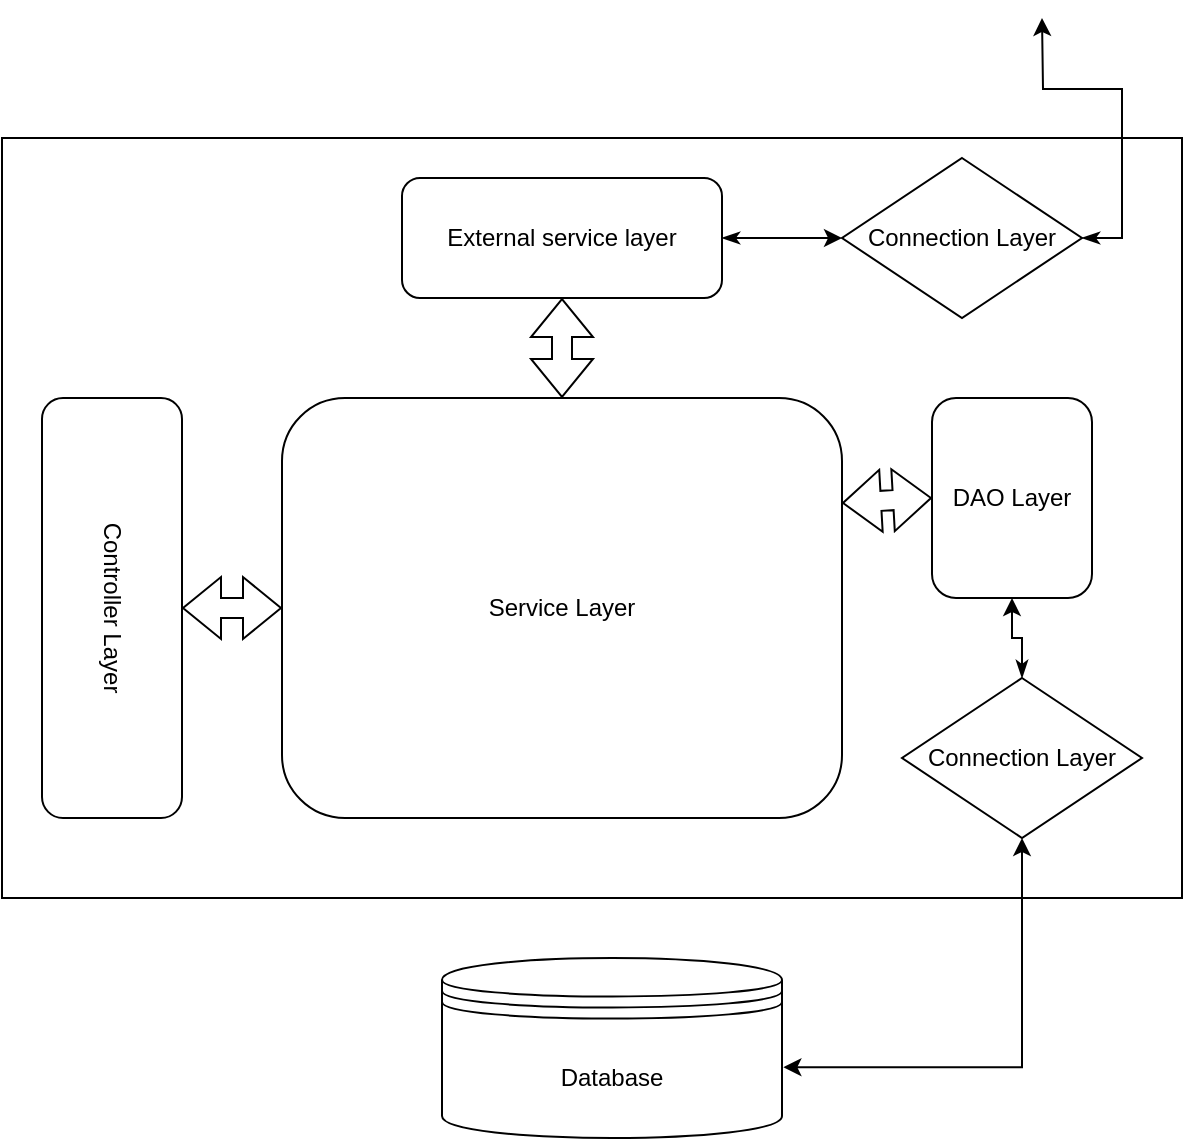 <mxfile version="21.6.8" type="github">
  <diagram name="Page-1" id="PnUXyKtYF6NEwizIRPkU">
    <mxGraphModel dx="794" dy="1530" grid="1" gridSize="10" guides="1" tooltips="1" connect="1" arrows="1" fold="1" page="1" pageScale="1" pageWidth="850" pageHeight="1100" math="0" shadow="0">
      <root>
        <mxCell id="0" />
        <mxCell id="1" parent="0" />
        <mxCell id="InDyEbOoRJ5Xt-ui2QHD-1" value="" style="rounded=0;whiteSpace=wrap;html=1;" parent="1" vertex="1">
          <mxGeometry x="130" y="-20" width="590" height="380" as="geometry" />
        </mxCell>
        <UserObject label="Controller Layer" tooltip="This is entry point for any external rest API call.&#xa;Spring boot uses @Controller, @RestController annotation to define this class as entry point.&#xa;Service can be integrated inside controller using @Autowired. And API enpoints defined by @GetRequets, @PostRequest.&#xa;&#xa;This layer can be covered by ControllerAdvice which handles exceptions. " id="InDyEbOoRJ5Xt-ui2QHD-2">
          <mxCell style="rounded=1;whiteSpace=wrap;html=1;rotation=90;" parent="1" vertex="1">
            <mxGeometry x="80" y="180" width="210" height="70" as="geometry" />
          </mxCell>
        </UserObject>
        <UserObject label="Service Layer" tooltip="This layer of Classes, Interfaces, Enums containts all logical part of the application. &#xa;Communicates with controller, other services, DAO&#39;s, External calls. &#xa;" id="InDyEbOoRJ5Xt-ui2QHD-3">
          <mxCell style="rounded=1;whiteSpace=wrap;html=1;" parent="1" vertex="1">
            <mxGeometry x="270" y="110" width="280" height="210" as="geometry" />
          </mxCell>
        </UserObject>
        <UserObject label="DAO Layer" tooltip="This layer communicates with service and database. &#xa;And can be wrap by retry and hystix circuit breaker. " id="InDyEbOoRJ5Xt-ui2QHD-4">
          <mxCell style="rounded=1;whiteSpace=wrap;html=1;" parent="1" vertex="1">
            <mxGeometry x="595" y="110" width="80" height="100" as="geometry" />
          </mxCell>
        </UserObject>
        <mxCell id="InDyEbOoRJ5Xt-ui2QHD-7" value="" style="shape=flexArrow;endArrow=classic;startArrow=classic;html=1;rounded=0;entryX=0;entryY=0.5;entryDx=0;entryDy=0;" parent="1" source="InDyEbOoRJ5Xt-ui2QHD-2" target="InDyEbOoRJ5Xt-ui2QHD-3" edge="1">
          <mxGeometry width="100" height="100" relative="1" as="geometry">
            <mxPoint x="420" y="280" as="sourcePoint" />
            <mxPoint x="520" y="180" as="targetPoint" />
          </mxGeometry>
        </mxCell>
        <mxCell id="InDyEbOoRJ5Xt-ui2QHD-8" value="" style="shape=flexArrow;endArrow=classic;startArrow=classic;html=1;rounded=0;entryX=0;entryY=0.5;entryDx=0;entryDy=0;exitX=1;exitY=0.25;exitDx=0;exitDy=0;" parent="1" source="InDyEbOoRJ5Xt-ui2QHD-3" target="InDyEbOoRJ5Xt-ui2QHD-4" edge="1">
          <mxGeometry width="100" height="100" relative="1" as="geometry">
            <mxPoint x="230" y="225" as="sourcePoint" />
            <mxPoint x="280" y="225" as="targetPoint" />
            <Array as="points" />
          </mxGeometry>
        </mxCell>
        <mxCell id="InDyEbOoRJ5Xt-ui2QHD-10" value="Database" style="shape=datastore;whiteSpace=wrap;html=1;" parent="1" vertex="1">
          <mxGeometry x="350" y="390" width="170" height="90" as="geometry" />
        </mxCell>
        <mxCell id="MZVAQr9jp4NLRx5XOE6I-3" value="" style="edgeStyle=orthogonalEdgeStyle;rounded=0;orthogonalLoop=1;jettySize=auto;html=1;startArrow=classicThin;startFill=1;" edge="1" parent="1" source="MZVAQr9jp4NLRx5XOE6I-1" target="InDyEbOoRJ5Xt-ui2QHD-4">
          <mxGeometry relative="1" as="geometry" />
        </mxCell>
        <mxCell id="MZVAQr9jp4NLRx5XOE6I-5" style="edgeStyle=orthogonalEdgeStyle;rounded=0;orthogonalLoop=1;jettySize=auto;html=1;entryX=1.004;entryY=0.607;entryDx=0;entryDy=0;entryPerimeter=0;startArrow=classic;startFill=1;" edge="1" parent="1" source="MZVAQr9jp4NLRx5XOE6I-1" target="InDyEbOoRJ5Xt-ui2QHD-10">
          <mxGeometry relative="1" as="geometry">
            <Array as="points">
              <mxPoint x="640" y="445" />
            </Array>
          </mxGeometry>
        </mxCell>
        <UserObject label="Connection Layer" tooltip="This layer covered by Spring Retry and hitrix. &#xa;Spring Retry :&#xa;If query does not executed then automatically tries again.(3 times as defined in properties). Then goes for fallback method where default response for call provided.&#xa;Hystrix Circuit Breaker : This pattern followed for DB connection or inter service cummincation. Bydefault circuit is closed. If response is failing for mutliple times then circuit is open where instade of going for exeternal call service executes the fallback method.&#xa;After sometime it falls into patial circuit open state, where intermideate call goes for external service. If connection restored successfully then state changes to circuit close. " id="MZVAQr9jp4NLRx5XOE6I-1">
          <mxCell style="rhombus;whiteSpace=wrap;html=1;" vertex="1" parent="1">
            <mxGeometry x="580" y="250" width="120" height="80" as="geometry" />
          </mxCell>
        </UserObject>
        <mxCell id="MZVAQr9jp4NLRx5XOE6I-6" value="External service layer" style="rounded=1;whiteSpace=wrap;html=1;" vertex="1" parent="1">
          <mxGeometry x="330" width="160" height="60" as="geometry" />
        </mxCell>
        <mxCell id="MZVAQr9jp4NLRx5XOE6I-7" value="" style="shape=flexArrow;endArrow=classic;startArrow=classic;html=1;rounded=0;entryX=0.5;entryY=1;entryDx=0;entryDy=0;exitX=0.5;exitY=0;exitDx=0;exitDy=0;" edge="1" parent="1" source="InDyEbOoRJ5Xt-ui2QHD-3" target="MZVAQr9jp4NLRx5XOE6I-6">
          <mxGeometry width="100" height="100" relative="1" as="geometry">
            <mxPoint x="560" y="173" as="sourcePoint" />
            <mxPoint x="605" y="170" as="targetPoint" />
            <Array as="points" />
          </mxGeometry>
        </mxCell>
        <UserObject label="Connection Layer" tooltip="This layer covered by Spring Retry and hitrix. &#xa;Spring Retry :&#xa;If query does not executed then automatically tries again.(3 times as defined in properties). Then goes for fallback method where default response for call provided.&#xa;Hystrix Circuit Breaker : This pattern followed for DB connection or inter service cummincation. Bydefault circuit is closed. If response is failing for mutliple times then circuit is open where instade of going for exeternal call service executes the fallback method.&#xa;After sometime it falls into patial circuit open state, where intermideate call goes for external service. If connection restored successfully then state changes to circuit close. " id="MZVAQr9jp4NLRx5XOE6I-8">
          <mxCell style="rhombus;whiteSpace=wrap;html=1;" vertex="1" parent="1">
            <mxGeometry x="550" y="-10" width="120" height="80" as="geometry" />
          </mxCell>
        </UserObject>
        <mxCell id="MZVAQr9jp4NLRx5XOE6I-9" value="" style="edgeStyle=orthogonalEdgeStyle;rounded=0;orthogonalLoop=1;jettySize=auto;html=1;startArrow=classicThin;startFill=1;entryX=0;entryY=0.5;entryDx=0;entryDy=0;" edge="1" parent="1" source="MZVAQr9jp4NLRx5XOE6I-6" target="MZVAQr9jp4NLRx5XOE6I-8">
          <mxGeometry relative="1" as="geometry">
            <mxPoint x="650" y="260" as="sourcePoint" />
            <mxPoint x="645" y="220" as="targetPoint" />
          </mxGeometry>
        </mxCell>
        <mxCell id="MZVAQr9jp4NLRx5XOE6I-10" value="" style="edgeStyle=orthogonalEdgeStyle;rounded=0;orthogonalLoop=1;jettySize=auto;html=1;startArrow=classicThin;startFill=1;exitX=1;exitY=0.5;exitDx=0;exitDy=0;" edge="1" parent="1" source="MZVAQr9jp4NLRx5XOE6I-8">
          <mxGeometry relative="1" as="geometry">
            <mxPoint x="500" y="40" as="sourcePoint" />
            <mxPoint x="650" y="-80" as="targetPoint" />
          </mxGeometry>
        </mxCell>
      </root>
    </mxGraphModel>
  </diagram>
</mxfile>
